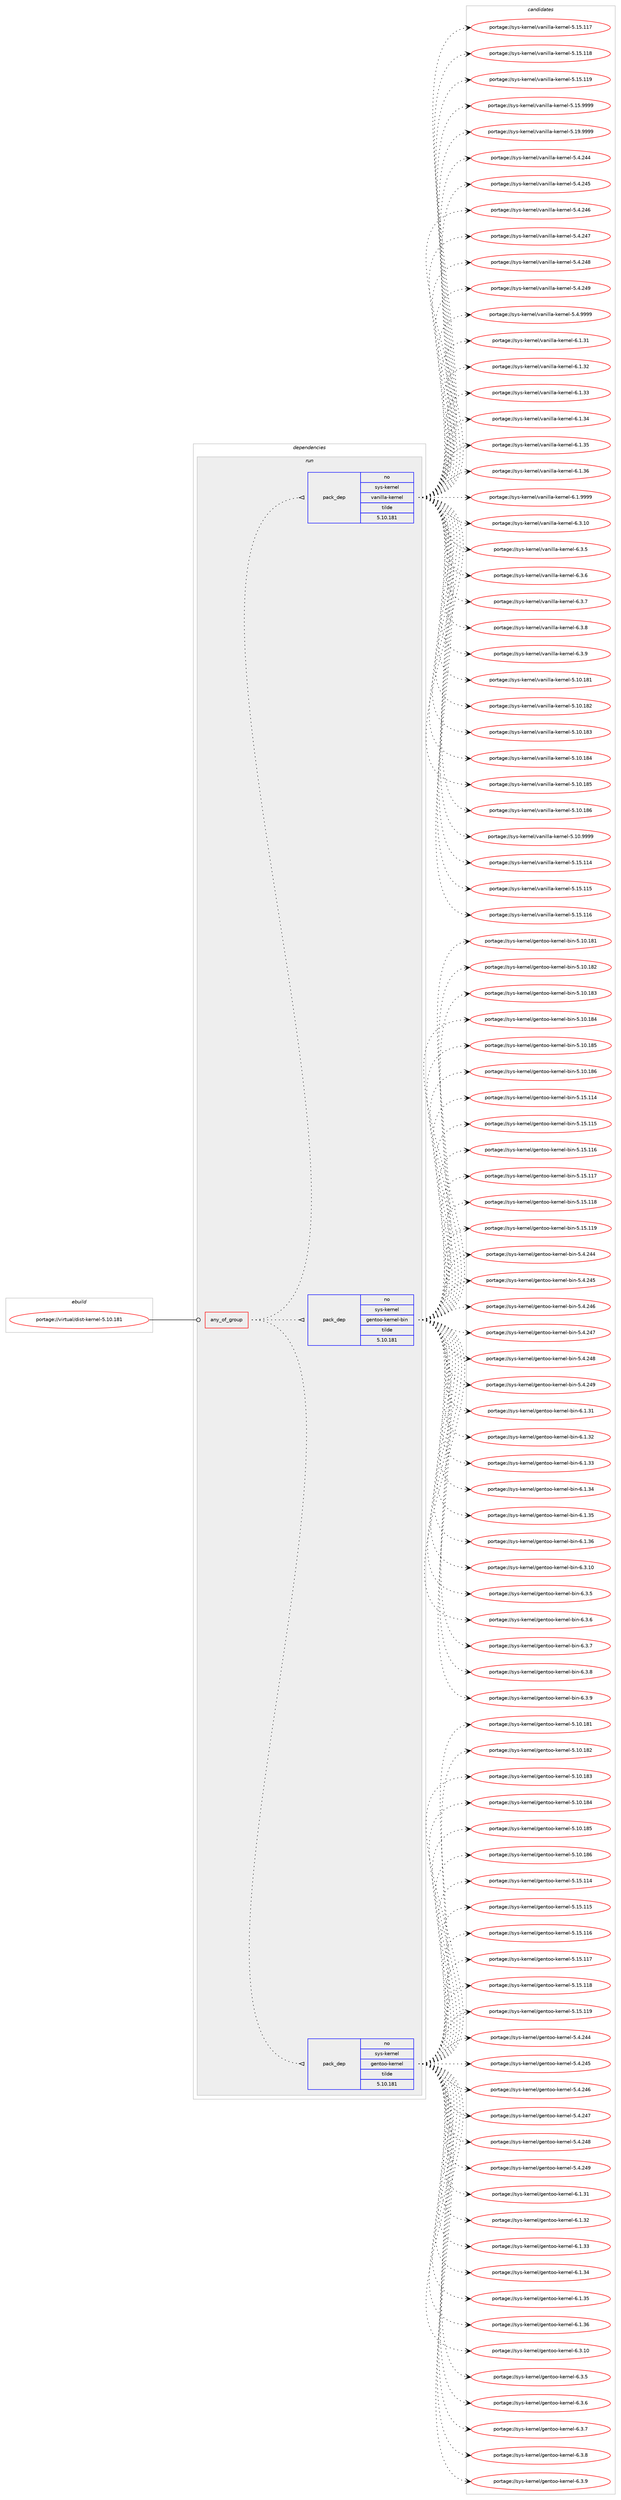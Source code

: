 digraph prolog {

# *************
# Graph options
# *************

newrank=true;
concentrate=true;
compound=true;
graph [rankdir=LR,fontname=Helvetica,fontsize=10,ranksep=1.5];#, ranksep=2.5, nodesep=0.2];
edge  [arrowhead=vee];
node  [fontname=Helvetica,fontsize=10];

# **********
# The ebuild
# **********

subgraph cluster_leftcol {
color=gray;
rank=same;
label=<<i>ebuild</i>>;
id [label="portage://virtual/dist-kernel-5.10.181", color=red, width=4, href="../virtual/dist-kernel-5.10.181.svg"];
}

# ****************
# The dependencies
# ****************

subgraph cluster_midcol {
color=gray;
label=<<i>dependencies</i>>;
subgraph cluster_compile {
fillcolor="#eeeeee";
style=filled;
label=<<i>compile</i>>;
}
subgraph cluster_compileandrun {
fillcolor="#eeeeee";
style=filled;
label=<<i>compile and run</i>>;
}
subgraph cluster_run {
fillcolor="#eeeeee";
style=filled;
label=<<i>run</i>>;
subgraph any14 {
dependency269 [label=<<TABLE BORDER="0" CELLBORDER="1" CELLSPACING="0" CELLPADDING="4"><TR><TD CELLPADDING="10">any_of_group</TD></TR></TABLE>>, shape=none, color=red];subgraph pack152 {
dependency270 [label=<<TABLE BORDER="0" CELLBORDER="1" CELLSPACING="0" CELLPADDING="4" WIDTH="220"><TR><TD ROWSPAN="6" CELLPADDING="30">pack_dep</TD></TR><TR><TD WIDTH="110">no</TD></TR><TR><TD>sys-kernel</TD></TR><TR><TD>gentoo-kernel</TD></TR><TR><TD>tilde</TD></TR><TR><TD>5.10.181</TD></TR></TABLE>>, shape=none, color=blue];
}
dependency269:e -> dependency270:w [weight=20,style="dotted",arrowhead="oinv"];
subgraph pack153 {
dependency271 [label=<<TABLE BORDER="0" CELLBORDER="1" CELLSPACING="0" CELLPADDING="4" WIDTH="220"><TR><TD ROWSPAN="6" CELLPADDING="30">pack_dep</TD></TR><TR><TD WIDTH="110">no</TD></TR><TR><TD>sys-kernel</TD></TR><TR><TD>gentoo-kernel-bin</TD></TR><TR><TD>tilde</TD></TR><TR><TD>5.10.181</TD></TR></TABLE>>, shape=none, color=blue];
}
dependency269:e -> dependency271:w [weight=20,style="dotted",arrowhead="oinv"];
subgraph pack154 {
dependency272 [label=<<TABLE BORDER="0" CELLBORDER="1" CELLSPACING="0" CELLPADDING="4" WIDTH="220"><TR><TD ROWSPAN="6" CELLPADDING="30">pack_dep</TD></TR><TR><TD WIDTH="110">no</TD></TR><TR><TD>sys-kernel</TD></TR><TR><TD>vanilla-kernel</TD></TR><TR><TD>tilde</TD></TR><TR><TD>5.10.181</TD></TR></TABLE>>, shape=none, color=blue];
}
dependency269:e -> dependency272:w [weight=20,style="dotted",arrowhead="oinv"];
}
id:e -> dependency269:w [weight=20,style="solid",arrowhead="odot"];
}
}

# **************
# The candidates
# **************

subgraph cluster_choices {
rank=same;
color=gray;
label=<<i>candidates</i>>;

subgraph choice152 {
color=black;
nodesep=1;
choice115121115451071011141101011084710310111011611111145107101114110101108455346494846495649 [label="portage://sys-kernel/gentoo-kernel-5.10.181", color=red, width=4,href="../sys-kernel/gentoo-kernel-5.10.181.svg"];
choice115121115451071011141101011084710310111011611111145107101114110101108455346494846495650 [label="portage://sys-kernel/gentoo-kernel-5.10.182", color=red, width=4,href="../sys-kernel/gentoo-kernel-5.10.182.svg"];
choice115121115451071011141101011084710310111011611111145107101114110101108455346494846495651 [label="portage://sys-kernel/gentoo-kernel-5.10.183", color=red, width=4,href="../sys-kernel/gentoo-kernel-5.10.183.svg"];
choice115121115451071011141101011084710310111011611111145107101114110101108455346494846495652 [label="portage://sys-kernel/gentoo-kernel-5.10.184", color=red, width=4,href="../sys-kernel/gentoo-kernel-5.10.184.svg"];
choice115121115451071011141101011084710310111011611111145107101114110101108455346494846495653 [label="portage://sys-kernel/gentoo-kernel-5.10.185", color=red, width=4,href="../sys-kernel/gentoo-kernel-5.10.185.svg"];
choice115121115451071011141101011084710310111011611111145107101114110101108455346494846495654 [label="portage://sys-kernel/gentoo-kernel-5.10.186", color=red, width=4,href="../sys-kernel/gentoo-kernel-5.10.186.svg"];
choice115121115451071011141101011084710310111011611111145107101114110101108455346495346494952 [label="portage://sys-kernel/gentoo-kernel-5.15.114", color=red, width=4,href="../sys-kernel/gentoo-kernel-5.15.114.svg"];
choice115121115451071011141101011084710310111011611111145107101114110101108455346495346494953 [label="portage://sys-kernel/gentoo-kernel-5.15.115", color=red, width=4,href="../sys-kernel/gentoo-kernel-5.15.115.svg"];
choice115121115451071011141101011084710310111011611111145107101114110101108455346495346494954 [label="portage://sys-kernel/gentoo-kernel-5.15.116", color=red, width=4,href="../sys-kernel/gentoo-kernel-5.15.116.svg"];
choice115121115451071011141101011084710310111011611111145107101114110101108455346495346494955 [label="portage://sys-kernel/gentoo-kernel-5.15.117", color=red, width=4,href="../sys-kernel/gentoo-kernel-5.15.117.svg"];
choice115121115451071011141101011084710310111011611111145107101114110101108455346495346494956 [label="portage://sys-kernel/gentoo-kernel-5.15.118", color=red, width=4,href="../sys-kernel/gentoo-kernel-5.15.118.svg"];
choice115121115451071011141101011084710310111011611111145107101114110101108455346495346494957 [label="portage://sys-kernel/gentoo-kernel-5.15.119", color=red, width=4,href="../sys-kernel/gentoo-kernel-5.15.119.svg"];
choice1151211154510710111411010110847103101110116111111451071011141101011084553465246505252 [label="portage://sys-kernel/gentoo-kernel-5.4.244", color=red, width=4,href="../sys-kernel/gentoo-kernel-5.4.244.svg"];
choice1151211154510710111411010110847103101110116111111451071011141101011084553465246505253 [label="portage://sys-kernel/gentoo-kernel-5.4.245", color=red, width=4,href="../sys-kernel/gentoo-kernel-5.4.245.svg"];
choice1151211154510710111411010110847103101110116111111451071011141101011084553465246505254 [label="portage://sys-kernel/gentoo-kernel-5.4.246", color=red, width=4,href="../sys-kernel/gentoo-kernel-5.4.246.svg"];
choice1151211154510710111411010110847103101110116111111451071011141101011084553465246505255 [label="portage://sys-kernel/gentoo-kernel-5.4.247", color=red, width=4,href="../sys-kernel/gentoo-kernel-5.4.247.svg"];
choice1151211154510710111411010110847103101110116111111451071011141101011084553465246505256 [label="portage://sys-kernel/gentoo-kernel-5.4.248", color=red, width=4,href="../sys-kernel/gentoo-kernel-5.4.248.svg"];
choice1151211154510710111411010110847103101110116111111451071011141101011084553465246505257 [label="portage://sys-kernel/gentoo-kernel-5.4.249", color=red, width=4,href="../sys-kernel/gentoo-kernel-5.4.249.svg"];
choice11512111545107101114110101108471031011101161111114510710111411010110845544649465149 [label="portage://sys-kernel/gentoo-kernel-6.1.31", color=red, width=4,href="../sys-kernel/gentoo-kernel-6.1.31.svg"];
choice11512111545107101114110101108471031011101161111114510710111411010110845544649465150 [label="portage://sys-kernel/gentoo-kernel-6.1.32", color=red, width=4,href="../sys-kernel/gentoo-kernel-6.1.32.svg"];
choice11512111545107101114110101108471031011101161111114510710111411010110845544649465151 [label="portage://sys-kernel/gentoo-kernel-6.1.33", color=red, width=4,href="../sys-kernel/gentoo-kernel-6.1.33.svg"];
choice11512111545107101114110101108471031011101161111114510710111411010110845544649465152 [label="portage://sys-kernel/gentoo-kernel-6.1.34", color=red, width=4,href="../sys-kernel/gentoo-kernel-6.1.34.svg"];
choice11512111545107101114110101108471031011101161111114510710111411010110845544649465153 [label="portage://sys-kernel/gentoo-kernel-6.1.35", color=red, width=4,href="../sys-kernel/gentoo-kernel-6.1.35.svg"];
choice11512111545107101114110101108471031011101161111114510710111411010110845544649465154 [label="portage://sys-kernel/gentoo-kernel-6.1.36", color=red, width=4,href="../sys-kernel/gentoo-kernel-6.1.36.svg"];
choice11512111545107101114110101108471031011101161111114510710111411010110845544651464948 [label="portage://sys-kernel/gentoo-kernel-6.3.10", color=red, width=4,href="../sys-kernel/gentoo-kernel-6.3.10.svg"];
choice115121115451071011141101011084710310111011611111145107101114110101108455446514653 [label="portage://sys-kernel/gentoo-kernel-6.3.5", color=red, width=4,href="../sys-kernel/gentoo-kernel-6.3.5.svg"];
choice115121115451071011141101011084710310111011611111145107101114110101108455446514654 [label="portage://sys-kernel/gentoo-kernel-6.3.6", color=red, width=4,href="../sys-kernel/gentoo-kernel-6.3.6.svg"];
choice115121115451071011141101011084710310111011611111145107101114110101108455446514655 [label="portage://sys-kernel/gentoo-kernel-6.3.7", color=red, width=4,href="../sys-kernel/gentoo-kernel-6.3.7.svg"];
choice115121115451071011141101011084710310111011611111145107101114110101108455446514656 [label="portage://sys-kernel/gentoo-kernel-6.3.8", color=red, width=4,href="../sys-kernel/gentoo-kernel-6.3.8.svg"];
choice115121115451071011141101011084710310111011611111145107101114110101108455446514657 [label="portage://sys-kernel/gentoo-kernel-6.3.9", color=red, width=4,href="../sys-kernel/gentoo-kernel-6.3.9.svg"];
dependency270:e -> choice115121115451071011141101011084710310111011611111145107101114110101108455346494846495649:w [style=dotted,weight="100"];
dependency270:e -> choice115121115451071011141101011084710310111011611111145107101114110101108455346494846495650:w [style=dotted,weight="100"];
dependency270:e -> choice115121115451071011141101011084710310111011611111145107101114110101108455346494846495651:w [style=dotted,weight="100"];
dependency270:e -> choice115121115451071011141101011084710310111011611111145107101114110101108455346494846495652:w [style=dotted,weight="100"];
dependency270:e -> choice115121115451071011141101011084710310111011611111145107101114110101108455346494846495653:w [style=dotted,weight="100"];
dependency270:e -> choice115121115451071011141101011084710310111011611111145107101114110101108455346494846495654:w [style=dotted,weight="100"];
dependency270:e -> choice115121115451071011141101011084710310111011611111145107101114110101108455346495346494952:w [style=dotted,weight="100"];
dependency270:e -> choice115121115451071011141101011084710310111011611111145107101114110101108455346495346494953:w [style=dotted,weight="100"];
dependency270:e -> choice115121115451071011141101011084710310111011611111145107101114110101108455346495346494954:w [style=dotted,weight="100"];
dependency270:e -> choice115121115451071011141101011084710310111011611111145107101114110101108455346495346494955:w [style=dotted,weight="100"];
dependency270:e -> choice115121115451071011141101011084710310111011611111145107101114110101108455346495346494956:w [style=dotted,weight="100"];
dependency270:e -> choice115121115451071011141101011084710310111011611111145107101114110101108455346495346494957:w [style=dotted,weight="100"];
dependency270:e -> choice1151211154510710111411010110847103101110116111111451071011141101011084553465246505252:w [style=dotted,weight="100"];
dependency270:e -> choice1151211154510710111411010110847103101110116111111451071011141101011084553465246505253:w [style=dotted,weight="100"];
dependency270:e -> choice1151211154510710111411010110847103101110116111111451071011141101011084553465246505254:w [style=dotted,weight="100"];
dependency270:e -> choice1151211154510710111411010110847103101110116111111451071011141101011084553465246505255:w [style=dotted,weight="100"];
dependency270:e -> choice1151211154510710111411010110847103101110116111111451071011141101011084553465246505256:w [style=dotted,weight="100"];
dependency270:e -> choice1151211154510710111411010110847103101110116111111451071011141101011084553465246505257:w [style=dotted,weight="100"];
dependency270:e -> choice11512111545107101114110101108471031011101161111114510710111411010110845544649465149:w [style=dotted,weight="100"];
dependency270:e -> choice11512111545107101114110101108471031011101161111114510710111411010110845544649465150:w [style=dotted,weight="100"];
dependency270:e -> choice11512111545107101114110101108471031011101161111114510710111411010110845544649465151:w [style=dotted,weight="100"];
dependency270:e -> choice11512111545107101114110101108471031011101161111114510710111411010110845544649465152:w [style=dotted,weight="100"];
dependency270:e -> choice11512111545107101114110101108471031011101161111114510710111411010110845544649465153:w [style=dotted,weight="100"];
dependency270:e -> choice11512111545107101114110101108471031011101161111114510710111411010110845544649465154:w [style=dotted,weight="100"];
dependency270:e -> choice11512111545107101114110101108471031011101161111114510710111411010110845544651464948:w [style=dotted,weight="100"];
dependency270:e -> choice115121115451071011141101011084710310111011611111145107101114110101108455446514653:w [style=dotted,weight="100"];
dependency270:e -> choice115121115451071011141101011084710310111011611111145107101114110101108455446514654:w [style=dotted,weight="100"];
dependency270:e -> choice115121115451071011141101011084710310111011611111145107101114110101108455446514655:w [style=dotted,weight="100"];
dependency270:e -> choice115121115451071011141101011084710310111011611111145107101114110101108455446514656:w [style=dotted,weight="100"];
dependency270:e -> choice115121115451071011141101011084710310111011611111145107101114110101108455446514657:w [style=dotted,weight="100"];
}
subgraph choice153 {
color=black;
nodesep=1;
choice1151211154510710111411010110847103101110116111111451071011141101011084598105110455346494846495649 [label="portage://sys-kernel/gentoo-kernel-bin-5.10.181", color=red, width=4,href="../sys-kernel/gentoo-kernel-bin-5.10.181.svg"];
choice1151211154510710111411010110847103101110116111111451071011141101011084598105110455346494846495650 [label="portage://sys-kernel/gentoo-kernel-bin-5.10.182", color=red, width=4,href="../sys-kernel/gentoo-kernel-bin-5.10.182.svg"];
choice1151211154510710111411010110847103101110116111111451071011141101011084598105110455346494846495651 [label="portage://sys-kernel/gentoo-kernel-bin-5.10.183", color=red, width=4,href="../sys-kernel/gentoo-kernel-bin-5.10.183.svg"];
choice1151211154510710111411010110847103101110116111111451071011141101011084598105110455346494846495652 [label="portage://sys-kernel/gentoo-kernel-bin-5.10.184", color=red, width=4,href="../sys-kernel/gentoo-kernel-bin-5.10.184.svg"];
choice1151211154510710111411010110847103101110116111111451071011141101011084598105110455346494846495653 [label="portage://sys-kernel/gentoo-kernel-bin-5.10.185", color=red, width=4,href="../sys-kernel/gentoo-kernel-bin-5.10.185.svg"];
choice1151211154510710111411010110847103101110116111111451071011141101011084598105110455346494846495654 [label="portage://sys-kernel/gentoo-kernel-bin-5.10.186", color=red, width=4,href="../sys-kernel/gentoo-kernel-bin-5.10.186.svg"];
choice1151211154510710111411010110847103101110116111111451071011141101011084598105110455346495346494952 [label="portage://sys-kernel/gentoo-kernel-bin-5.15.114", color=red, width=4,href="../sys-kernel/gentoo-kernel-bin-5.15.114.svg"];
choice1151211154510710111411010110847103101110116111111451071011141101011084598105110455346495346494953 [label="portage://sys-kernel/gentoo-kernel-bin-5.15.115", color=red, width=4,href="../sys-kernel/gentoo-kernel-bin-5.15.115.svg"];
choice1151211154510710111411010110847103101110116111111451071011141101011084598105110455346495346494954 [label="portage://sys-kernel/gentoo-kernel-bin-5.15.116", color=red, width=4,href="../sys-kernel/gentoo-kernel-bin-5.15.116.svg"];
choice1151211154510710111411010110847103101110116111111451071011141101011084598105110455346495346494955 [label="portage://sys-kernel/gentoo-kernel-bin-5.15.117", color=red, width=4,href="../sys-kernel/gentoo-kernel-bin-5.15.117.svg"];
choice1151211154510710111411010110847103101110116111111451071011141101011084598105110455346495346494956 [label="portage://sys-kernel/gentoo-kernel-bin-5.15.118", color=red, width=4,href="../sys-kernel/gentoo-kernel-bin-5.15.118.svg"];
choice1151211154510710111411010110847103101110116111111451071011141101011084598105110455346495346494957 [label="portage://sys-kernel/gentoo-kernel-bin-5.15.119", color=red, width=4,href="../sys-kernel/gentoo-kernel-bin-5.15.119.svg"];
choice11512111545107101114110101108471031011101161111114510710111411010110845981051104553465246505252 [label="portage://sys-kernel/gentoo-kernel-bin-5.4.244", color=red, width=4,href="../sys-kernel/gentoo-kernel-bin-5.4.244.svg"];
choice11512111545107101114110101108471031011101161111114510710111411010110845981051104553465246505253 [label="portage://sys-kernel/gentoo-kernel-bin-5.4.245", color=red, width=4,href="../sys-kernel/gentoo-kernel-bin-5.4.245.svg"];
choice11512111545107101114110101108471031011101161111114510710111411010110845981051104553465246505254 [label="portage://sys-kernel/gentoo-kernel-bin-5.4.246", color=red, width=4,href="../sys-kernel/gentoo-kernel-bin-5.4.246.svg"];
choice11512111545107101114110101108471031011101161111114510710111411010110845981051104553465246505255 [label="portage://sys-kernel/gentoo-kernel-bin-5.4.247", color=red, width=4,href="../sys-kernel/gentoo-kernel-bin-5.4.247.svg"];
choice11512111545107101114110101108471031011101161111114510710111411010110845981051104553465246505256 [label="portage://sys-kernel/gentoo-kernel-bin-5.4.248", color=red, width=4,href="../sys-kernel/gentoo-kernel-bin-5.4.248.svg"];
choice11512111545107101114110101108471031011101161111114510710111411010110845981051104553465246505257 [label="portage://sys-kernel/gentoo-kernel-bin-5.4.249", color=red, width=4,href="../sys-kernel/gentoo-kernel-bin-5.4.249.svg"];
choice115121115451071011141101011084710310111011611111145107101114110101108459810511045544649465149 [label="portage://sys-kernel/gentoo-kernel-bin-6.1.31", color=red, width=4,href="../sys-kernel/gentoo-kernel-bin-6.1.31.svg"];
choice115121115451071011141101011084710310111011611111145107101114110101108459810511045544649465150 [label="portage://sys-kernel/gentoo-kernel-bin-6.1.32", color=red, width=4,href="../sys-kernel/gentoo-kernel-bin-6.1.32.svg"];
choice115121115451071011141101011084710310111011611111145107101114110101108459810511045544649465151 [label="portage://sys-kernel/gentoo-kernel-bin-6.1.33", color=red, width=4,href="../sys-kernel/gentoo-kernel-bin-6.1.33.svg"];
choice115121115451071011141101011084710310111011611111145107101114110101108459810511045544649465152 [label="portage://sys-kernel/gentoo-kernel-bin-6.1.34", color=red, width=4,href="../sys-kernel/gentoo-kernel-bin-6.1.34.svg"];
choice115121115451071011141101011084710310111011611111145107101114110101108459810511045544649465153 [label="portage://sys-kernel/gentoo-kernel-bin-6.1.35", color=red, width=4,href="../sys-kernel/gentoo-kernel-bin-6.1.35.svg"];
choice115121115451071011141101011084710310111011611111145107101114110101108459810511045544649465154 [label="portage://sys-kernel/gentoo-kernel-bin-6.1.36", color=red, width=4,href="../sys-kernel/gentoo-kernel-bin-6.1.36.svg"];
choice115121115451071011141101011084710310111011611111145107101114110101108459810511045544651464948 [label="portage://sys-kernel/gentoo-kernel-bin-6.3.10", color=red, width=4,href="../sys-kernel/gentoo-kernel-bin-6.3.10.svg"];
choice1151211154510710111411010110847103101110116111111451071011141101011084598105110455446514653 [label="portage://sys-kernel/gentoo-kernel-bin-6.3.5", color=red, width=4,href="../sys-kernel/gentoo-kernel-bin-6.3.5.svg"];
choice1151211154510710111411010110847103101110116111111451071011141101011084598105110455446514654 [label="portage://sys-kernel/gentoo-kernel-bin-6.3.6", color=red, width=4,href="../sys-kernel/gentoo-kernel-bin-6.3.6.svg"];
choice1151211154510710111411010110847103101110116111111451071011141101011084598105110455446514655 [label="portage://sys-kernel/gentoo-kernel-bin-6.3.7", color=red, width=4,href="../sys-kernel/gentoo-kernel-bin-6.3.7.svg"];
choice1151211154510710111411010110847103101110116111111451071011141101011084598105110455446514656 [label="portage://sys-kernel/gentoo-kernel-bin-6.3.8", color=red, width=4,href="../sys-kernel/gentoo-kernel-bin-6.3.8.svg"];
choice1151211154510710111411010110847103101110116111111451071011141101011084598105110455446514657 [label="portage://sys-kernel/gentoo-kernel-bin-6.3.9", color=red, width=4,href="../sys-kernel/gentoo-kernel-bin-6.3.9.svg"];
dependency271:e -> choice1151211154510710111411010110847103101110116111111451071011141101011084598105110455346494846495649:w [style=dotted,weight="100"];
dependency271:e -> choice1151211154510710111411010110847103101110116111111451071011141101011084598105110455346494846495650:w [style=dotted,weight="100"];
dependency271:e -> choice1151211154510710111411010110847103101110116111111451071011141101011084598105110455346494846495651:w [style=dotted,weight="100"];
dependency271:e -> choice1151211154510710111411010110847103101110116111111451071011141101011084598105110455346494846495652:w [style=dotted,weight="100"];
dependency271:e -> choice1151211154510710111411010110847103101110116111111451071011141101011084598105110455346494846495653:w [style=dotted,weight="100"];
dependency271:e -> choice1151211154510710111411010110847103101110116111111451071011141101011084598105110455346494846495654:w [style=dotted,weight="100"];
dependency271:e -> choice1151211154510710111411010110847103101110116111111451071011141101011084598105110455346495346494952:w [style=dotted,weight="100"];
dependency271:e -> choice1151211154510710111411010110847103101110116111111451071011141101011084598105110455346495346494953:w [style=dotted,weight="100"];
dependency271:e -> choice1151211154510710111411010110847103101110116111111451071011141101011084598105110455346495346494954:w [style=dotted,weight="100"];
dependency271:e -> choice1151211154510710111411010110847103101110116111111451071011141101011084598105110455346495346494955:w [style=dotted,weight="100"];
dependency271:e -> choice1151211154510710111411010110847103101110116111111451071011141101011084598105110455346495346494956:w [style=dotted,weight="100"];
dependency271:e -> choice1151211154510710111411010110847103101110116111111451071011141101011084598105110455346495346494957:w [style=dotted,weight="100"];
dependency271:e -> choice11512111545107101114110101108471031011101161111114510710111411010110845981051104553465246505252:w [style=dotted,weight="100"];
dependency271:e -> choice11512111545107101114110101108471031011101161111114510710111411010110845981051104553465246505253:w [style=dotted,weight="100"];
dependency271:e -> choice11512111545107101114110101108471031011101161111114510710111411010110845981051104553465246505254:w [style=dotted,weight="100"];
dependency271:e -> choice11512111545107101114110101108471031011101161111114510710111411010110845981051104553465246505255:w [style=dotted,weight="100"];
dependency271:e -> choice11512111545107101114110101108471031011101161111114510710111411010110845981051104553465246505256:w [style=dotted,weight="100"];
dependency271:e -> choice11512111545107101114110101108471031011101161111114510710111411010110845981051104553465246505257:w [style=dotted,weight="100"];
dependency271:e -> choice115121115451071011141101011084710310111011611111145107101114110101108459810511045544649465149:w [style=dotted,weight="100"];
dependency271:e -> choice115121115451071011141101011084710310111011611111145107101114110101108459810511045544649465150:w [style=dotted,weight="100"];
dependency271:e -> choice115121115451071011141101011084710310111011611111145107101114110101108459810511045544649465151:w [style=dotted,weight="100"];
dependency271:e -> choice115121115451071011141101011084710310111011611111145107101114110101108459810511045544649465152:w [style=dotted,weight="100"];
dependency271:e -> choice115121115451071011141101011084710310111011611111145107101114110101108459810511045544649465153:w [style=dotted,weight="100"];
dependency271:e -> choice115121115451071011141101011084710310111011611111145107101114110101108459810511045544649465154:w [style=dotted,weight="100"];
dependency271:e -> choice115121115451071011141101011084710310111011611111145107101114110101108459810511045544651464948:w [style=dotted,weight="100"];
dependency271:e -> choice1151211154510710111411010110847103101110116111111451071011141101011084598105110455446514653:w [style=dotted,weight="100"];
dependency271:e -> choice1151211154510710111411010110847103101110116111111451071011141101011084598105110455446514654:w [style=dotted,weight="100"];
dependency271:e -> choice1151211154510710111411010110847103101110116111111451071011141101011084598105110455446514655:w [style=dotted,weight="100"];
dependency271:e -> choice1151211154510710111411010110847103101110116111111451071011141101011084598105110455446514656:w [style=dotted,weight="100"];
dependency271:e -> choice1151211154510710111411010110847103101110116111111451071011141101011084598105110455446514657:w [style=dotted,weight="100"];
}
subgraph choice154 {
color=black;
nodesep=1;
choice1151211154510710111411010110847118971101051081089745107101114110101108455346494846495649 [label="portage://sys-kernel/vanilla-kernel-5.10.181", color=red, width=4,href="../sys-kernel/vanilla-kernel-5.10.181.svg"];
choice1151211154510710111411010110847118971101051081089745107101114110101108455346494846495650 [label="portage://sys-kernel/vanilla-kernel-5.10.182", color=red, width=4,href="../sys-kernel/vanilla-kernel-5.10.182.svg"];
choice1151211154510710111411010110847118971101051081089745107101114110101108455346494846495651 [label="portage://sys-kernel/vanilla-kernel-5.10.183", color=red, width=4,href="../sys-kernel/vanilla-kernel-5.10.183.svg"];
choice1151211154510710111411010110847118971101051081089745107101114110101108455346494846495652 [label="portage://sys-kernel/vanilla-kernel-5.10.184", color=red, width=4,href="../sys-kernel/vanilla-kernel-5.10.184.svg"];
choice1151211154510710111411010110847118971101051081089745107101114110101108455346494846495653 [label="portage://sys-kernel/vanilla-kernel-5.10.185", color=red, width=4,href="../sys-kernel/vanilla-kernel-5.10.185.svg"];
choice1151211154510710111411010110847118971101051081089745107101114110101108455346494846495654 [label="portage://sys-kernel/vanilla-kernel-5.10.186", color=red, width=4,href="../sys-kernel/vanilla-kernel-5.10.186.svg"];
choice115121115451071011141101011084711897110105108108974510710111411010110845534649484657575757 [label="portage://sys-kernel/vanilla-kernel-5.10.9999", color=red, width=4,href="../sys-kernel/vanilla-kernel-5.10.9999.svg"];
choice1151211154510710111411010110847118971101051081089745107101114110101108455346495346494952 [label="portage://sys-kernel/vanilla-kernel-5.15.114", color=red, width=4,href="../sys-kernel/vanilla-kernel-5.15.114.svg"];
choice1151211154510710111411010110847118971101051081089745107101114110101108455346495346494953 [label="portage://sys-kernel/vanilla-kernel-5.15.115", color=red, width=4,href="../sys-kernel/vanilla-kernel-5.15.115.svg"];
choice1151211154510710111411010110847118971101051081089745107101114110101108455346495346494954 [label="portage://sys-kernel/vanilla-kernel-5.15.116", color=red, width=4,href="../sys-kernel/vanilla-kernel-5.15.116.svg"];
choice1151211154510710111411010110847118971101051081089745107101114110101108455346495346494955 [label="portage://sys-kernel/vanilla-kernel-5.15.117", color=red, width=4,href="../sys-kernel/vanilla-kernel-5.15.117.svg"];
choice1151211154510710111411010110847118971101051081089745107101114110101108455346495346494956 [label="portage://sys-kernel/vanilla-kernel-5.15.118", color=red, width=4,href="../sys-kernel/vanilla-kernel-5.15.118.svg"];
choice1151211154510710111411010110847118971101051081089745107101114110101108455346495346494957 [label="portage://sys-kernel/vanilla-kernel-5.15.119", color=red, width=4,href="../sys-kernel/vanilla-kernel-5.15.119.svg"];
choice115121115451071011141101011084711897110105108108974510710111411010110845534649534657575757 [label="portage://sys-kernel/vanilla-kernel-5.15.9999", color=red, width=4,href="../sys-kernel/vanilla-kernel-5.15.9999.svg"];
choice115121115451071011141101011084711897110105108108974510710111411010110845534649574657575757 [label="portage://sys-kernel/vanilla-kernel-5.19.9999", color=red, width=4,href="../sys-kernel/vanilla-kernel-5.19.9999.svg"];
choice11512111545107101114110101108471189711010510810897451071011141101011084553465246505252 [label="portage://sys-kernel/vanilla-kernel-5.4.244", color=red, width=4,href="../sys-kernel/vanilla-kernel-5.4.244.svg"];
choice11512111545107101114110101108471189711010510810897451071011141101011084553465246505253 [label="portage://sys-kernel/vanilla-kernel-5.4.245", color=red, width=4,href="../sys-kernel/vanilla-kernel-5.4.245.svg"];
choice11512111545107101114110101108471189711010510810897451071011141101011084553465246505254 [label="portage://sys-kernel/vanilla-kernel-5.4.246", color=red, width=4,href="../sys-kernel/vanilla-kernel-5.4.246.svg"];
choice11512111545107101114110101108471189711010510810897451071011141101011084553465246505255 [label="portage://sys-kernel/vanilla-kernel-5.4.247", color=red, width=4,href="../sys-kernel/vanilla-kernel-5.4.247.svg"];
choice11512111545107101114110101108471189711010510810897451071011141101011084553465246505256 [label="portage://sys-kernel/vanilla-kernel-5.4.248", color=red, width=4,href="../sys-kernel/vanilla-kernel-5.4.248.svg"];
choice11512111545107101114110101108471189711010510810897451071011141101011084553465246505257 [label="portage://sys-kernel/vanilla-kernel-5.4.249", color=red, width=4,href="../sys-kernel/vanilla-kernel-5.4.249.svg"];
choice1151211154510710111411010110847118971101051081089745107101114110101108455346524657575757 [label="portage://sys-kernel/vanilla-kernel-5.4.9999", color=red, width=4,href="../sys-kernel/vanilla-kernel-5.4.9999.svg"];
choice115121115451071011141101011084711897110105108108974510710111411010110845544649465149 [label="portage://sys-kernel/vanilla-kernel-6.1.31", color=red, width=4,href="../sys-kernel/vanilla-kernel-6.1.31.svg"];
choice115121115451071011141101011084711897110105108108974510710111411010110845544649465150 [label="portage://sys-kernel/vanilla-kernel-6.1.32", color=red, width=4,href="../sys-kernel/vanilla-kernel-6.1.32.svg"];
choice115121115451071011141101011084711897110105108108974510710111411010110845544649465151 [label="portage://sys-kernel/vanilla-kernel-6.1.33", color=red, width=4,href="../sys-kernel/vanilla-kernel-6.1.33.svg"];
choice115121115451071011141101011084711897110105108108974510710111411010110845544649465152 [label="portage://sys-kernel/vanilla-kernel-6.1.34", color=red, width=4,href="../sys-kernel/vanilla-kernel-6.1.34.svg"];
choice115121115451071011141101011084711897110105108108974510710111411010110845544649465153 [label="portage://sys-kernel/vanilla-kernel-6.1.35", color=red, width=4,href="../sys-kernel/vanilla-kernel-6.1.35.svg"];
choice115121115451071011141101011084711897110105108108974510710111411010110845544649465154 [label="portage://sys-kernel/vanilla-kernel-6.1.36", color=red, width=4,href="../sys-kernel/vanilla-kernel-6.1.36.svg"];
choice1151211154510710111411010110847118971101051081089745107101114110101108455446494657575757 [label="portage://sys-kernel/vanilla-kernel-6.1.9999", color=red, width=4,href="../sys-kernel/vanilla-kernel-6.1.9999.svg"];
choice115121115451071011141101011084711897110105108108974510710111411010110845544651464948 [label="portage://sys-kernel/vanilla-kernel-6.3.10", color=red, width=4,href="../sys-kernel/vanilla-kernel-6.3.10.svg"];
choice1151211154510710111411010110847118971101051081089745107101114110101108455446514653 [label="portage://sys-kernel/vanilla-kernel-6.3.5", color=red, width=4,href="../sys-kernel/vanilla-kernel-6.3.5.svg"];
choice1151211154510710111411010110847118971101051081089745107101114110101108455446514654 [label="portage://sys-kernel/vanilla-kernel-6.3.6", color=red, width=4,href="../sys-kernel/vanilla-kernel-6.3.6.svg"];
choice1151211154510710111411010110847118971101051081089745107101114110101108455446514655 [label="portage://sys-kernel/vanilla-kernel-6.3.7", color=red, width=4,href="../sys-kernel/vanilla-kernel-6.3.7.svg"];
choice1151211154510710111411010110847118971101051081089745107101114110101108455446514656 [label="portage://sys-kernel/vanilla-kernel-6.3.8", color=red, width=4,href="../sys-kernel/vanilla-kernel-6.3.8.svg"];
choice1151211154510710111411010110847118971101051081089745107101114110101108455446514657 [label="portage://sys-kernel/vanilla-kernel-6.3.9", color=red, width=4,href="../sys-kernel/vanilla-kernel-6.3.9.svg"];
dependency272:e -> choice1151211154510710111411010110847118971101051081089745107101114110101108455346494846495649:w [style=dotted,weight="100"];
dependency272:e -> choice1151211154510710111411010110847118971101051081089745107101114110101108455346494846495650:w [style=dotted,weight="100"];
dependency272:e -> choice1151211154510710111411010110847118971101051081089745107101114110101108455346494846495651:w [style=dotted,weight="100"];
dependency272:e -> choice1151211154510710111411010110847118971101051081089745107101114110101108455346494846495652:w [style=dotted,weight="100"];
dependency272:e -> choice1151211154510710111411010110847118971101051081089745107101114110101108455346494846495653:w [style=dotted,weight="100"];
dependency272:e -> choice1151211154510710111411010110847118971101051081089745107101114110101108455346494846495654:w [style=dotted,weight="100"];
dependency272:e -> choice115121115451071011141101011084711897110105108108974510710111411010110845534649484657575757:w [style=dotted,weight="100"];
dependency272:e -> choice1151211154510710111411010110847118971101051081089745107101114110101108455346495346494952:w [style=dotted,weight="100"];
dependency272:e -> choice1151211154510710111411010110847118971101051081089745107101114110101108455346495346494953:w [style=dotted,weight="100"];
dependency272:e -> choice1151211154510710111411010110847118971101051081089745107101114110101108455346495346494954:w [style=dotted,weight="100"];
dependency272:e -> choice1151211154510710111411010110847118971101051081089745107101114110101108455346495346494955:w [style=dotted,weight="100"];
dependency272:e -> choice1151211154510710111411010110847118971101051081089745107101114110101108455346495346494956:w [style=dotted,weight="100"];
dependency272:e -> choice1151211154510710111411010110847118971101051081089745107101114110101108455346495346494957:w [style=dotted,weight="100"];
dependency272:e -> choice115121115451071011141101011084711897110105108108974510710111411010110845534649534657575757:w [style=dotted,weight="100"];
dependency272:e -> choice115121115451071011141101011084711897110105108108974510710111411010110845534649574657575757:w [style=dotted,weight="100"];
dependency272:e -> choice11512111545107101114110101108471189711010510810897451071011141101011084553465246505252:w [style=dotted,weight="100"];
dependency272:e -> choice11512111545107101114110101108471189711010510810897451071011141101011084553465246505253:w [style=dotted,weight="100"];
dependency272:e -> choice11512111545107101114110101108471189711010510810897451071011141101011084553465246505254:w [style=dotted,weight="100"];
dependency272:e -> choice11512111545107101114110101108471189711010510810897451071011141101011084553465246505255:w [style=dotted,weight="100"];
dependency272:e -> choice11512111545107101114110101108471189711010510810897451071011141101011084553465246505256:w [style=dotted,weight="100"];
dependency272:e -> choice11512111545107101114110101108471189711010510810897451071011141101011084553465246505257:w [style=dotted,weight="100"];
dependency272:e -> choice1151211154510710111411010110847118971101051081089745107101114110101108455346524657575757:w [style=dotted,weight="100"];
dependency272:e -> choice115121115451071011141101011084711897110105108108974510710111411010110845544649465149:w [style=dotted,weight="100"];
dependency272:e -> choice115121115451071011141101011084711897110105108108974510710111411010110845544649465150:w [style=dotted,weight="100"];
dependency272:e -> choice115121115451071011141101011084711897110105108108974510710111411010110845544649465151:w [style=dotted,weight="100"];
dependency272:e -> choice115121115451071011141101011084711897110105108108974510710111411010110845544649465152:w [style=dotted,weight="100"];
dependency272:e -> choice115121115451071011141101011084711897110105108108974510710111411010110845544649465153:w [style=dotted,weight="100"];
dependency272:e -> choice115121115451071011141101011084711897110105108108974510710111411010110845544649465154:w [style=dotted,weight="100"];
dependency272:e -> choice1151211154510710111411010110847118971101051081089745107101114110101108455446494657575757:w [style=dotted,weight="100"];
dependency272:e -> choice115121115451071011141101011084711897110105108108974510710111411010110845544651464948:w [style=dotted,weight="100"];
dependency272:e -> choice1151211154510710111411010110847118971101051081089745107101114110101108455446514653:w [style=dotted,weight="100"];
dependency272:e -> choice1151211154510710111411010110847118971101051081089745107101114110101108455446514654:w [style=dotted,weight="100"];
dependency272:e -> choice1151211154510710111411010110847118971101051081089745107101114110101108455446514655:w [style=dotted,weight="100"];
dependency272:e -> choice1151211154510710111411010110847118971101051081089745107101114110101108455446514656:w [style=dotted,weight="100"];
dependency272:e -> choice1151211154510710111411010110847118971101051081089745107101114110101108455446514657:w [style=dotted,weight="100"];
}
}

}
